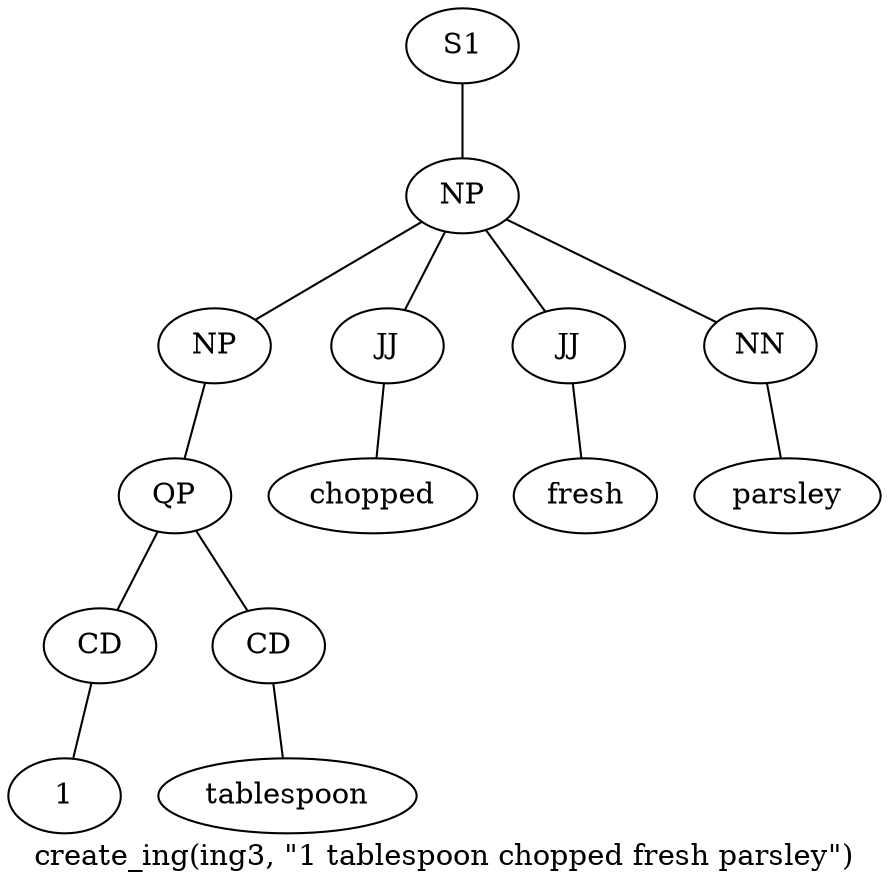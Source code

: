 graph SyntaxGraph {
	label = "create_ing(ing3, \"1 tablespoon chopped fresh parsley\")";
	Node0 [label="S1"];
	Node1 [label="NP"];
	Node2 [label="NP"];
	Node3 [label="QP"];
	Node4 [label="CD"];
	Node5 [label="1"];
	Node6 [label="CD"];
	Node7 [label="tablespoon"];
	Node8 [label="JJ"];
	Node9 [label="chopped"];
	Node10 [label="JJ"];
	Node11 [label="fresh"];
	Node12 [label="NN"];
	Node13 [label="parsley"];

	Node0 -- Node1;
	Node1 -- Node2;
	Node1 -- Node8;
	Node1 -- Node10;
	Node1 -- Node12;
	Node2 -- Node3;
	Node3 -- Node4;
	Node3 -- Node6;
	Node4 -- Node5;
	Node6 -- Node7;
	Node8 -- Node9;
	Node10 -- Node11;
	Node12 -- Node13;
}